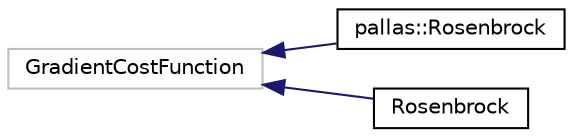 digraph "Graphical Class Hierarchy"
{
  edge [fontname="Helvetica",fontsize="10",labelfontname="Helvetica",labelfontsize="10"];
  node [fontname="Helvetica",fontsize="10",shape=record];
  rankdir="LR";
  Node1 [label="GradientCostFunction",height=0.2,width=0.4,color="grey75", fillcolor="white", style="filled"];
  Node1 -> Node2 [dir="back",color="midnightblue",fontsize="10",style="solid",fontname="Helvetica"];
  Node2 [label="pallas::Rosenbrock",height=0.2,width=0.4,color="black", fillcolor="white", style="filled",URL="$classpallas_1_1_rosenbrock.html"];
  Node1 -> Node3 [dir="back",color="midnightblue",fontsize="10",style="solid",fontname="Helvetica"];
  Node3 [label="Rosenbrock",height=0.2,width=0.4,color="black", fillcolor="white", style="filled",URL="$class_rosenbrock.html"];
}
